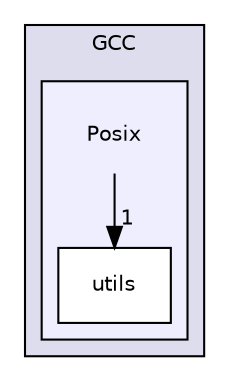 digraph "muju/externals/freertos/portable/ThirdParty/GCC/Posix" {
  compound=true
  node [ fontsize="10", fontname="Helvetica"];
  edge [ labelfontsize="10", labelfontname="Helvetica"];
  subgraph clusterdir_c5c03cf7ac94db428b1cbb136b42a3fc {
    graph [ bgcolor="#ddddee", pencolor="black", label="GCC" fontname="Helvetica", fontsize="10", URL="dir_c5c03cf7ac94db428b1cbb136b42a3fc.html"]
  subgraph clusterdir_0e3bf88cd69a5be1252edb89a4cfd651 {
    graph [ bgcolor="#eeeeff", pencolor="black", label="" URL="dir_0e3bf88cd69a5be1252edb89a4cfd651.html"];
    dir_0e3bf88cd69a5be1252edb89a4cfd651 [shape=plaintext label="Posix"];
    dir_4f8f42a540113ba916563f3669c2003f [shape=box label="utils" color="black" fillcolor="white" style="filled" URL="dir_4f8f42a540113ba916563f3669c2003f.html"];
  }
  }
  dir_0e3bf88cd69a5be1252edb89a4cfd651->dir_4f8f42a540113ba916563f3669c2003f [headlabel="1", labeldistance=1.5 headhref="dir_000076_000089.html"];
}
